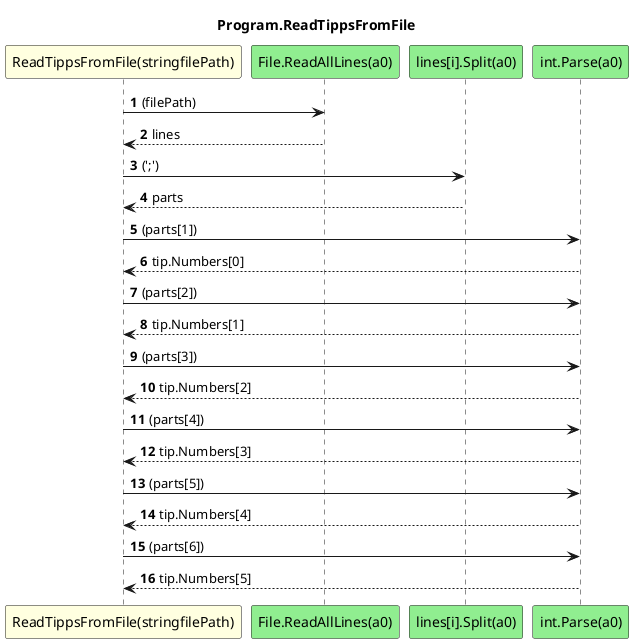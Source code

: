 @startuml Program.ReadTippsFromFile
title Program.ReadTippsFromFile
participant "ReadTippsFromFile(stringfilePath)" as ReadTippsFromFile_p0 #LightYellow
participant "File.ReadAllLines(a0)" as File_ReadAllLines_a0 #LightGreen
participant "lines[i].Split(a0)" as lines_i_Split_a0 #LightGreen
participant "int.Parse(a0)" as int_Parse_a0 #LightGreen
autonumber
ReadTippsFromFile_p0 -> File_ReadAllLines_a0 : (filePath)
File_ReadAllLines_a0 --> ReadTippsFromFile_p0 : lines
ReadTippsFromFile_p0 -> lines_i_Split_a0 : (';')
lines_i_Split_a0 --> ReadTippsFromFile_p0 : parts
ReadTippsFromFile_p0 -> int_Parse_a0 : (parts[1])
int_Parse_a0 --> ReadTippsFromFile_p0 : tip.Numbers[0]
ReadTippsFromFile_p0 -> int_Parse_a0 : (parts[2])
int_Parse_a0 --> ReadTippsFromFile_p0 : tip.Numbers[1]
ReadTippsFromFile_p0 -> int_Parse_a0 : (parts[3])
int_Parse_a0 --> ReadTippsFromFile_p0 : tip.Numbers[2]
ReadTippsFromFile_p0 -> int_Parse_a0 : (parts[4])
int_Parse_a0 --> ReadTippsFromFile_p0 : tip.Numbers[3]
ReadTippsFromFile_p0 -> int_Parse_a0 : (parts[5])
int_Parse_a0 --> ReadTippsFromFile_p0 : tip.Numbers[4]
ReadTippsFromFile_p0 -> int_Parse_a0 : (parts[6])
int_Parse_a0 --> ReadTippsFromFile_p0 : tip.Numbers[5]
@enduml
